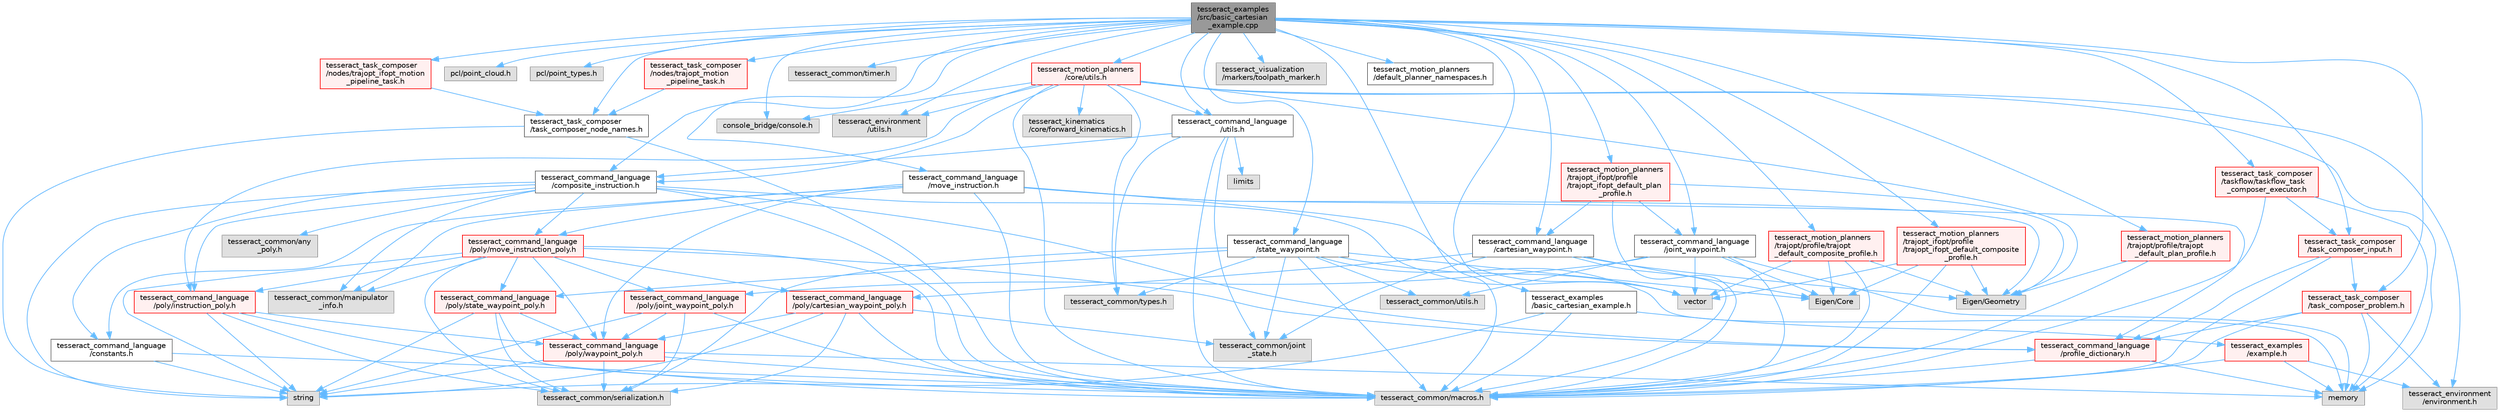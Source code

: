 digraph "tesseract_examples/src/basic_cartesian_example.cpp"
{
 // LATEX_PDF_SIZE
  bgcolor="transparent";
  edge [fontname=Helvetica,fontsize=10,labelfontname=Helvetica,labelfontsize=10];
  node [fontname=Helvetica,fontsize=10,shape=box,height=0.2,width=0.4];
  Node1 [label="tesseract_examples\l/src/basic_cartesian\l_example.cpp",height=0.2,width=0.4,color="gray40", fillcolor="grey60", style="filled", fontcolor="black",tooltip=" "];
  Node1 -> Node2 [color="steelblue1",style="solid"];
  Node2 [label="tesseract_common/macros.h",height=0.2,width=0.4,color="grey60", fillcolor="#E0E0E0", style="filled",tooltip=" "];
  Node1 -> Node3 [color="steelblue1",style="solid"];
  Node3 [label="pcl/point_cloud.h",height=0.2,width=0.4,color="grey60", fillcolor="#E0E0E0", style="filled",tooltip=" "];
  Node1 -> Node4 [color="steelblue1",style="solid"];
  Node4 [label="pcl/point_types.h",height=0.2,width=0.4,color="grey60", fillcolor="#E0E0E0", style="filled",tooltip=" "];
  Node1 -> Node5 [color="steelblue1",style="solid"];
  Node5 [label="console_bridge/console.h",height=0.2,width=0.4,color="grey60", fillcolor="#E0E0E0", style="filled",tooltip=" "];
  Node1 -> Node6 [color="steelblue1",style="solid"];
  Node6 [label="tesseract_examples\l/basic_cartesian_example.h",height=0.2,width=0.4,color="grey40", fillcolor="white", style="filled",URL="$d7/d35/basic__cartesian__example_8h.html",tooltip="Basic example leveraging trajopt and tesseract for cartesian planning."];
  Node6 -> Node2 [color="steelblue1",style="solid"];
  Node6 -> Node7 [color="steelblue1",style="solid"];
  Node7 [label="string",height=0.2,width=0.4,color="grey60", fillcolor="#E0E0E0", style="filled",tooltip=" "];
  Node6 -> Node8 [color="steelblue1",style="solid"];
  Node8 [label="tesseract_examples\l/example.h",height=0.2,width=0.4,color="red", fillcolor="#FFF0F0", style="filled",URL="$df/d24/example_8h.html",tooltip=" "];
  Node8 -> Node2 [color="steelblue1",style="solid"];
  Node8 -> Node9 [color="steelblue1",style="solid"];
  Node9 [label="memory",height=0.2,width=0.4,color="grey60", fillcolor="#E0E0E0", style="filled",tooltip=" "];
  Node8 -> Node10 [color="steelblue1",style="solid"];
  Node10 [label="tesseract_environment\l/environment.h",height=0.2,width=0.4,color="grey60", fillcolor="#E0E0E0", style="filled",tooltip=" "];
  Node1 -> Node12 [color="steelblue1",style="solid"];
  Node12 [label="tesseract_environment\l/utils.h",height=0.2,width=0.4,color="grey60", fillcolor="#E0E0E0", style="filled",tooltip=" "];
  Node1 -> Node13 [color="steelblue1",style="solid"];
  Node13 [label="tesseract_common/timer.h",height=0.2,width=0.4,color="grey60", fillcolor="#E0E0E0", style="filled",tooltip=" "];
  Node1 -> Node14 [color="steelblue1",style="solid"];
  Node14 [label="tesseract_command_language\l/composite_instruction.h",height=0.2,width=0.4,color="grey40", fillcolor="white", style="filled",URL="$d5/df7/composite__instruction_8h.html",tooltip=" "];
  Node14 -> Node2 [color="steelblue1",style="solid"];
  Node14 -> Node15 [color="steelblue1",style="solid"];
  Node15 [label="vector",height=0.2,width=0.4,color="grey60", fillcolor="#E0E0E0", style="filled",tooltip=" "];
  Node14 -> Node7 [color="steelblue1",style="solid"];
  Node14 -> Node16 [color="steelblue1",style="solid"];
  Node16 [label="tesseract_command_language\l/poly/instruction_poly.h",height=0.2,width=0.4,color="red", fillcolor="#FFF0F0", style="filled",URL="$d1/db1/instruction__poly_8h.html",tooltip=" "];
  Node16 -> Node2 [color="steelblue1",style="solid"];
  Node16 -> Node7 [color="steelblue1",style="solid"];
  Node16 -> Node21 [color="steelblue1",style="solid"];
  Node21 [label="tesseract_command_language\l/poly/waypoint_poly.h",height=0.2,width=0.4,color="red", fillcolor="#FFF0F0", style="filled",URL="$d3/dc4/waypoint__poly_8h.html",tooltip=" "];
  Node21 -> Node2 [color="steelblue1",style="solid"];
  Node21 -> Node9 [color="steelblue1",style="solid"];
  Node21 -> Node7 [color="steelblue1",style="solid"];
  Node21 -> Node23 [color="steelblue1",style="solid"];
  Node23 [label="tesseract_common/serialization.h",height=0.2,width=0.4,color="grey60", fillcolor="#E0E0E0", style="filled",tooltip=" "];
  Node16 -> Node23 [color="steelblue1",style="solid"];
  Node14 -> Node25 [color="steelblue1",style="solid"];
  Node25 [label="tesseract_command_language\l/poly/move_instruction_poly.h",height=0.2,width=0.4,color="red", fillcolor="#FFF0F0", style="filled",URL="$dc/df1/move__instruction__poly_8h.html",tooltip="The move instruction interface."];
  Node25 -> Node2 [color="steelblue1",style="solid"];
  Node25 -> Node7 [color="steelblue1",style="solid"];
  Node25 -> Node16 [color="steelblue1",style="solid"];
  Node25 -> Node26 [color="steelblue1",style="solid"];
  Node26 [label="tesseract_command_language\l/poly/cartesian_waypoint_poly.h",height=0.2,width=0.4,color="red", fillcolor="#FFF0F0", style="filled",URL="$d7/df9/cartesian__waypoint__poly_8h.html",tooltip="The cartesian waypoint interface."];
  Node26 -> Node2 [color="steelblue1",style="solid"];
  Node26 -> Node7 [color="steelblue1",style="solid"];
  Node26 -> Node21 [color="steelblue1",style="solid"];
  Node26 -> Node27 [color="steelblue1",style="solid"];
  Node27 [label="tesseract_common/joint\l_state.h",height=0.2,width=0.4,color="grey60", fillcolor="#E0E0E0", style="filled",tooltip=" "];
  Node26 -> Node23 [color="steelblue1",style="solid"];
  Node25 -> Node28 [color="steelblue1",style="solid"];
  Node28 [label="tesseract_command_language\l/poly/joint_waypoint_poly.h",height=0.2,width=0.4,color="red", fillcolor="#FFF0F0", style="filled",URL="$d1/d66/joint__waypoint__poly_8h.html",tooltip="The joint waypoint interface."];
  Node28 -> Node2 [color="steelblue1",style="solid"];
  Node28 -> Node7 [color="steelblue1",style="solid"];
  Node28 -> Node21 [color="steelblue1",style="solid"];
  Node28 -> Node23 [color="steelblue1",style="solid"];
  Node25 -> Node29 [color="steelblue1",style="solid"];
  Node29 [label="tesseract_command_language\l/poly/state_waypoint_poly.h",height=0.2,width=0.4,color="red", fillcolor="#FFF0F0", style="filled",URL="$d7/d22/state__waypoint__poly_8h.html",tooltip="The state waypoint interface."];
  Node29 -> Node2 [color="steelblue1",style="solid"];
  Node29 -> Node7 [color="steelblue1",style="solid"];
  Node29 -> Node21 [color="steelblue1",style="solid"];
  Node29 -> Node23 [color="steelblue1",style="solid"];
  Node25 -> Node21 [color="steelblue1",style="solid"];
  Node25 -> Node30 [color="steelblue1",style="solid"];
  Node30 [label="tesseract_command_language\l/profile_dictionary.h",height=0.2,width=0.4,color="red", fillcolor="#FFF0F0", style="filled",URL="$dd/dd6/profile__dictionary_8h.html",tooltip="This is a profile dictionary for storing all profiles."];
  Node30 -> Node2 [color="steelblue1",style="solid"];
  Node30 -> Node9 [color="steelblue1",style="solid"];
  Node25 -> Node36 [color="steelblue1",style="solid"];
  Node36 [label="tesseract_common/manipulator\l_info.h",height=0.2,width=0.4,color="grey60", fillcolor="#E0E0E0", style="filled",tooltip=" "];
  Node25 -> Node23 [color="steelblue1",style="solid"];
  Node14 -> Node37 [color="steelblue1",style="solid"];
  Node37 [label="tesseract_command_language\l/constants.h",height=0.2,width=0.4,color="grey40", fillcolor="white", style="filled",URL="$d2/d6f/constants_8h.html",tooltip="Containst Tesseract Command Language constants."];
  Node37 -> Node2 [color="steelblue1",style="solid"];
  Node37 -> Node7 [color="steelblue1",style="solid"];
  Node14 -> Node30 [color="steelblue1",style="solid"];
  Node14 -> Node36 [color="steelblue1",style="solid"];
  Node14 -> Node38 [color="steelblue1",style="solid"];
  Node38 [label="tesseract_common/any\l_poly.h",height=0.2,width=0.4,color="grey60", fillcolor="#E0E0E0", style="filled",tooltip=" "];
  Node1 -> Node39 [color="steelblue1",style="solid"];
  Node39 [label="tesseract_command_language\l/state_waypoint.h",height=0.2,width=0.4,color="grey40", fillcolor="white", style="filled",URL="$d1/d10/state__waypoint_8h.html",tooltip=" "];
  Node39 -> Node2 [color="steelblue1",style="solid"];
  Node39 -> Node40 [color="steelblue1",style="solid"];
  Node40 [label="Eigen/Core",height=0.2,width=0.4,color="grey60", fillcolor="#E0E0E0", style="filled",tooltip=" "];
  Node39 -> Node9 [color="steelblue1",style="solid"];
  Node39 -> Node15 [color="steelblue1",style="solid"];
  Node39 -> Node29 [color="steelblue1",style="solid"];
  Node39 -> Node27 [color="steelblue1",style="solid"];
  Node39 -> Node41 [color="steelblue1",style="solid"];
  Node41 [label="tesseract_common/utils.h",height=0.2,width=0.4,color="grey60", fillcolor="#E0E0E0", style="filled",tooltip=" "];
  Node39 -> Node42 [color="steelblue1",style="solid"];
  Node42 [label="tesseract_common/types.h",height=0.2,width=0.4,color="grey60", fillcolor="#E0E0E0", style="filled",tooltip=" "];
  Node39 -> Node23 [color="steelblue1",style="solid"];
  Node1 -> Node43 [color="steelblue1",style="solid"];
  Node43 [label="tesseract_command_language\l/cartesian_waypoint.h",height=0.2,width=0.4,color="grey40", fillcolor="white", style="filled",URL="$d3/d18/cartesian__waypoint_8h.html",tooltip=" "];
  Node43 -> Node2 [color="steelblue1",style="solid"];
  Node43 -> Node40 [color="steelblue1",style="solid"];
  Node43 -> Node44 [color="steelblue1",style="solid"];
  Node44 [label="Eigen/Geometry",height=0.2,width=0.4,color="grey60", fillcolor="#E0E0E0", style="filled",tooltip=" "];
  Node43 -> Node26 [color="steelblue1",style="solid"];
  Node43 -> Node27 [color="steelblue1",style="solid"];
  Node1 -> Node45 [color="steelblue1",style="solid"];
  Node45 [label="tesseract_command_language\l/joint_waypoint.h",height=0.2,width=0.4,color="grey40", fillcolor="white", style="filled",URL="$d7/d1f/joint__waypoint_8h.html",tooltip=" "];
  Node45 -> Node2 [color="steelblue1",style="solid"];
  Node45 -> Node40 [color="steelblue1",style="solid"];
  Node45 -> Node9 [color="steelblue1",style="solid"];
  Node45 -> Node15 [color="steelblue1",style="solid"];
  Node45 -> Node28 [color="steelblue1",style="solid"];
  Node45 -> Node41 [color="steelblue1",style="solid"];
  Node1 -> Node46 [color="steelblue1",style="solid"];
  Node46 [label="tesseract_command_language\l/move_instruction.h",height=0.2,width=0.4,color="grey40", fillcolor="white", style="filled",URL="$da/d74/move__instruction_8h.html",tooltip=" "];
  Node46 -> Node2 [color="steelblue1",style="solid"];
  Node46 -> Node15 [color="steelblue1",style="solid"];
  Node46 -> Node44 [color="steelblue1",style="solid"];
  Node46 -> Node25 [color="steelblue1",style="solid"];
  Node46 -> Node21 [color="steelblue1",style="solid"];
  Node46 -> Node37 [color="steelblue1",style="solid"];
  Node46 -> Node30 [color="steelblue1",style="solid"];
  Node46 -> Node36 [color="steelblue1",style="solid"];
  Node1 -> Node47 [color="steelblue1",style="solid"];
  Node47 [label="tesseract_command_language\l/utils.h",height=0.2,width=0.4,color="grey40", fillcolor="white", style="filled",URL="$d6/d75/tesseract__command__language_2include_2tesseract__command__language_2utils_8h.html",tooltip=" "];
  Node47 -> Node2 [color="steelblue1",style="solid"];
  Node47 -> Node48 [color="steelblue1",style="solid"];
  Node48 [label="limits",height=0.2,width=0.4,color="grey60", fillcolor="#E0E0E0", style="filled",tooltip=" "];
  Node47 -> Node14 [color="steelblue1",style="solid"];
  Node47 -> Node27 [color="steelblue1",style="solid"];
  Node47 -> Node42 [color="steelblue1",style="solid"];
  Node1 -> Node49 [color="steelblue1",style="solid"];
  Node49 [label="tesseract_visualization\l/markers/toolpath_marker.h",height=0.2,width=0.4,color="grey60", fillcolor="#E0E0E0", style="filled",tooltip=" "];
  Node1 -> Node50 [color="steelblue1",style="solid"];
  Node50 [label="tesseract_motion_planners\l/core/utils.h",height=0.2,width=0.4,color="red", fillcolor="#FFF0F0", style="filled",URL="$d9/d8b/tesseract__motion__planners_2core_2include_2tesseract__motion__planners_2core_2utils_8h.html",tooltip="Planner utility functions."];
  Node50 -> Node2 [color="steelblue1",style="solid"];
  Node50 -> Node44 [color="steelblue1",style="solid"];
  Node50 -> Node9 [color="steelblue1",style="solid"];
  Node50 -> Node5 [color="steelblue1",style="solid"];
  Node50 -> Node10 [color="steelblue1",style="solid"];
  Node50 -> Node12 [color="steelblue1",style="solid"];
  Node50 -> Node51 [color="steelblue1",style="solid"];
  Node51 [label="tesseract_kinematics\l/core/forward_kinematics.h",height=0.2,width=0.4,color="grey60", fillcolor="#E0E0E0", style="filled",tooltip=" "];
  Node50 -> Node16 [color="steelblue1",style="solid"];
  Node50 -> Node14 [color="steelblue1",style="solid"];
  Node50 -> Node47 [color="steelblue1",style="solid"];
  Node50 -> Node42 [color="steelblue1",style="solid"];
  Node1 -> Node53 [color="steelblue1",style="solid"];
  Node53 [label="tesseract_motion_planners\l/default_planner_namespaces.h",height=0.2,width=0.4,color="grey40", fillcolor="white", style="filled",URL="$de/d3a/default__planner__namespaces_8h.html",tooltip="A collection of motion planner profile namespaces."];
  Node1 -> Node54 [color="steelblue1",style="solid"];
  Node54 [label="tesseract_motion_planners\l/trajopt_ifopt/profile\l/trajopt_ifopt_default_composite\l_profile.h",height=0.2,width=0.4,color="red", fillcolor="#FFF0F0", style="filled",URL="$dd/da4/trajopt__ifopt__default__composite__profile_8h.html",tooltip=" "];
  Node54 -> Node2 [color="steelblue1",style="solid"];
  Node54 -> Node15 [color="steelblue1",style="solid"];
  Node54 -> Node44 [color="steelblue1",style="solid"];
  Node54 -> Node40 [color="steelblue1",style="solid"];
  Node1 -> Node63 [color="steelblue1",style="solid"];
  Node63 [label="tesseract_motion_planners\l/trajopt/profile/trajopt\l_default_composite_profile.h",height=0.2,width=0.4,color="red", fillcolor="#FFF0F0", style="filled",URL="$d8/d8f/trajopt__default__composite__profile_8h.html",tooltip=" "];
  Node63 -> Node2 [color="steelblue1",style="solid"];
  Node63 -> Node15 [color="steelblue1",style="solid"];
  Node63 -> Node44 [color="steelblue1",style="solid"];
  Node63 -> Node40 [color="steelblue1",style="solid"];
  Node1 -> Node69 [color="steelblue1",style="solid"];
  Node69 [label="tesseract_motion_planners\l/trajopt_ifopt/profile\l/trajopt_ifopt_default_plan\l_profile.h",height=0.2,width=0.4,color="red", fillcolor="#FFF0F0", style="filled",URL="$dd/d35/trajopt__ifopt__default__plan__profile_8h.html",tooltip=" "];
  Node69 -> Node2 [color="steelblue1",style="solid"];
  Node69 -> Node44 [color="steelblue1",style="solid"];
  Node69 -> Node45 [color="steelblue1",style="solid"];
  Node69 -> Node43 [color="steelblue1",style="solid"];
  Node1 -> Node70 [color="steelblue1",style="solid"];
  Node70 [label="tesseract_motion_planners\l/trajopt/profile/trajopt\l_default_plan_profile.h",height=0.2,width=0.4,color="red", fillcolor="#FFF0F0", style="filled",URL="$d9/da2/trajopt__default__plan__profile_8h.html",tooltip=" "];
  Node70 -> Node2 [color="steelblue1",style="solid"];
  Node70 -> Node44 [color="steelblue1",style="solid"];
  Node1 -> Node72 [color="steelblue1",style="solid"];
  Node72 [label="tesseract_task_composer\l/task_composer_problem.h",height=0.2,width=0.4,color="red", fillcolor="#FFF0F0", style="filled",URL="$d7/d6d/task__composer__problem_8h.html",tooltip="A task composer server problem."];
  Node72 -> Node2 [color="steelblue1",style="solid"];
  Node72 -> Node9 [color="steelblue1",style="solid"];
  Node72 -> Node10 [color="steelblue1",style="solid"];
  Node72 -> Node30 [color="steelblue1",style="solid"];
  Node1 -> Node75 [color="steelblue1",style="solid"];
  Node75 [label="tesseract_task_composer\l/task_composer_input.h",height=0.2,width=0.4,color="red", fillcolor="#FFF0F0", style="filled",URL="$db/ddf/task__composer__input_8h.html",tooltip="The input data structure to the pipeline."];
  Node75 -> Node2 [color="steelblue1",style="solid"];
  Node75 -> Node30 [color="steelblue1",style="solid"];
  Node75 -> Node72 [color="steelblue1",style="solid"];
  Node1 -> Node79 [color="steelblue1",style="solid"];
  Node79 [label="tesseract_task_composer\l/task_composer_node_names.h",height=0.2,width=0.4,color="grey40", fillcolor="white", style="filled",URL="$d3/da7/task__composer__node__names_8h.html",tooltip="Contains default node names."];
  Node79 -> Node2 [color="steelblue1",style="solid"];
  Node79 -> Node7 [color="steelblue1",style="solid"];
  Node1 -> Node80 [color="steelblue1",style="solid"];
  Node80 [label="tesseract_task_composer\l/nodes/trajopt_motion\l_pipeline_task.h",height=0.2,width=0.4,color="red", fillcolor="#FFF0F0", style="filled",URL="$de/d7e/trajopt__motion__pipeline__task_8h.html",tooltip=" "];
  Node80 -> Node79 [color="steelblue1",style="solid"];
  Node1 -> Node83 [color="steelblue1",style="solid"];
  Node83 [label="tesseract_task_composer\l/nodes/trajopt_ifopt_motion\l_pipeline_task.h",height=0.2,width=0.4,color="red", fillcolor="#FFF0F0", style="filled",URL="$d2/d10/trajopt__ifopt__motion__pipeline__task_8h.html",tooltip=" "];
  Node83 -> Node79 [color="steelblue1",style="solid"];
  Node1 -> Node84 [color="steelblue1",style="solid"];
  Node84 [label="tesseract_task_composer\l/taskflow/taskflow_task\l_composer_executor.h",height=0.2,width=0.4,color="red", fillcolor="#FFF0F0", style="filled",URL="$da/d8c/taskflow__task__composer__executor_8h.html",tooltip="The tasflow executor implementation."];
  Node84 -> Node2 [color="steelblue1",style="solid"];
  Node84 -> Node9 [color="steelblue1",style="solid"];
  Node84 -> Node75 [color="steelblue1",style="solid"];
}
